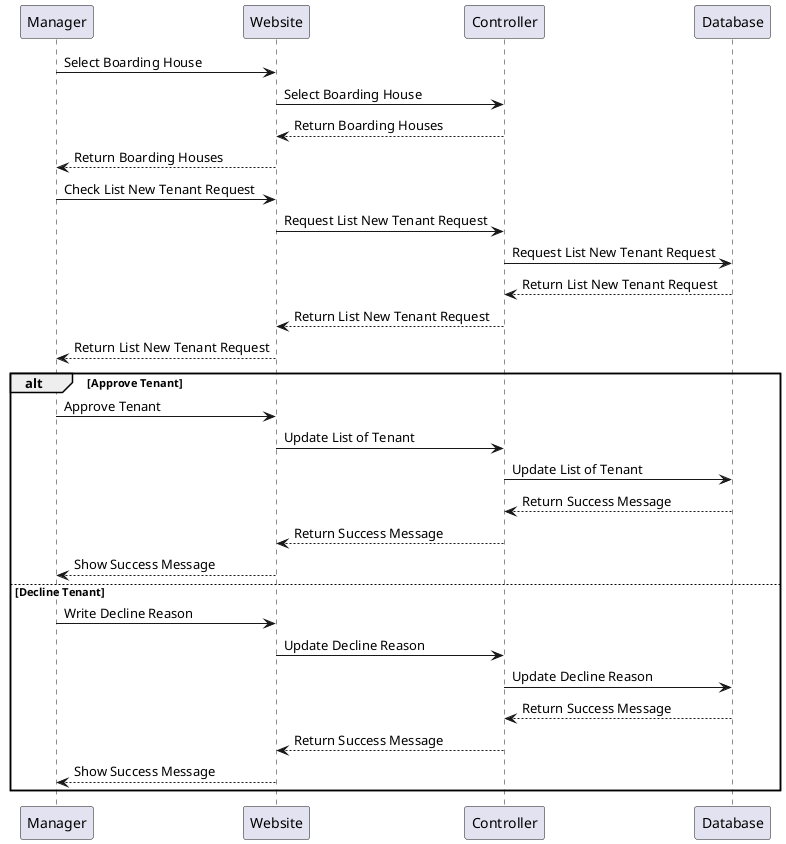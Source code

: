 @startuml

Manager -> Website: Select Boarding House
Website -> Controller: Select Boarding House
Website <-- Controller: Return Boarding Houses
Manager <-- Website: Return Boarding Houses

    Manager -> Website: Check List New Tenant Request
    Website -> Controller: Request List New Tenant Request
    Controller -> Database: Request List New Tenant Request
    Controller <-- Database: Return List New Tenant Request
    Website <-- Controller: Return List New Tenant Request
    Manager <-- Website: Return List New Tenant Request
    alt Approve Tenant
        Manager -> Website: Approve Tenant
        Website -> Controller: Update List of Tenant
        Controller -> Database: Update List of Tenant
        Controller <-- Database: Return Success Message
        Website <-- Controller: Return Success Message
        Manager <-- Website: Show Success Message
    else Decline Tenant
        Manager -> Website: Write Decline Reason
        Website -> Controller: Update Decline Reason
        Controller -> Database: Update Decline Reason
        Controller <-- Database:  Return Success Message
        Website <-- Controller:  Return Success Message
        Manager <-- Website:  Show Success Message
    end

@enduml
